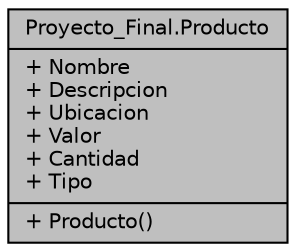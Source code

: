 digraph "Proyecto_Final.Producto"
{
 // INTERACTIVE_SVG=YES
 // LATEX_PDF_SIZE
  edge [fontname="Helvetica",fontsize="10",labelfontname="Helvetica",labelfontsize="10"];
  node [fontname="Helvetica",fontsize="10",shape=record];
  Node1 [label="{Proyecto_Final.Producto\n|+ Nombre\l+ Descripcion\l+ Ubicacion\l+ Valor\l+ Cantidad\l+ Tipo\l|+ Producto()\l}",height=0.2,width=0.4,color="black", fillcolor="grey75", style="filled", fontcolor="black",tooltip="Esta clase representa al producto que se ofertará."];
}
